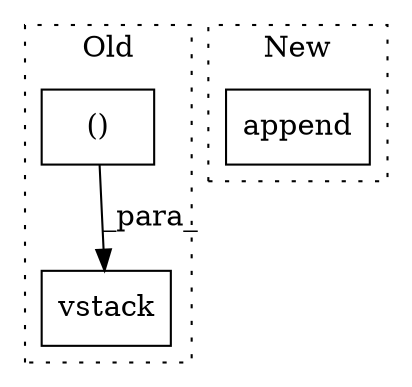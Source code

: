 digraph G {
subgraph cluster0 {
1 [label="vstack" a="32" s="1975,2050" l="7,1" shape="box"];
3 [label="()" a="106" s="1812" l="42" shape="box"];
label = "Old";
style="dotted";
}
subgraph cluster1 {
2 [label="append" a="32" s="2932,2944" l="7,1" shape="box"];
label = "New";
style="dotted";
}
3 -> 1 [label="_para_"];
}